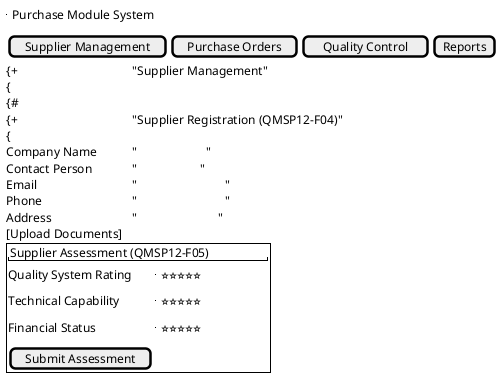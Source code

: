 @startuml "Purchase Module UI Mockup"
salt
{
{^"Purchase Module System"}

{
[Supplier Management] | [Purchase Orders] | [Quality Control] | [Reports]
}

{T
{+ "Supplier Management"

{
{#
{+ "Supplier Registration (QMSP12-F04)"
{
  Company Name | "                      "
  Contact Person | "                    "
  Email | "                            "
  Phone | "                            "
  Address | "                          "
  [Upload Documents]
}
    
    {+ "Supplier Assessment (QMSP12-F05)"
{
  Quality System Rating | {^"⭐⭐⭐⭐⭐"}
  Technical Capability | {^"⭐⭐⭐⭐⭐"}
  Financial Status | {^"⭐⭐⭐⭐⭐"}
  [Submit Assessment]
}
}
}
|
{#
{+ "Purchase Order Management (QMSP12-F06)"
{
  PO Number | "AUTO-GENERATED"
  Supplier | {^"Select Supplier     ▼"}
  {+
    {#
    Material Code | Description | Quantity | Price | Total
    "MAT001" | "Item 1" | "100" | "$10.00" | "$1,000"
    "MAT002" | "Item 2" | "50" | "$20.00" | "$1,000"
    }
  }
  [Create PO] | [Save Draft] | [Submit for Approval]
}

{+ "Material Indent (QMSP12-F08)"
{
  Product Code | {^"Select Product    ▼"}
  Required Qty | "                    "
  Target Date | "DD/MM/YYYY"
  [Check Stock] | [Generate Indent]
}
  }
|
{#
{+ "Quality Control Dashboard"
{
  {^ "Incoming Inspection"
    [X] Documentation Complete
    [X] Visual Inspection
    [X] Quantity Check
    [ ] Quality Tests
  }
  
  {+ "Quality Metrics (QMSP12-F07)"
    {
      "Quality Score" | "▋▋▋▋▋▋▋▋▋▋ 95%"
      "Delivery" | "▋▋▋▋▋▋▋▋░░ 80%"
      "Documentation" | "▋▋▋▋▋▋▋▋▋░ 90%"
    }
  }
    [Accept] | [Reject] | [SCAR]
}
}
|
{#
{+ "Performance Monitoring"
{
  {^ "Supplier Statistics"
    "Active Suppliers: 125"
    "Critical Suppliers: 45"
    "Pending Approvals: 5"
  }
  
  {+ "Action Items"
    "SCARs Open: 3"
    "Audits Due: 8"
    [View Details]
  }
}
}
}
}

{
  Status Bar: "Connected to QMS | User: Admin | Last Updated: %date("yyyy.MM.dd")"
}
}

@enduml
